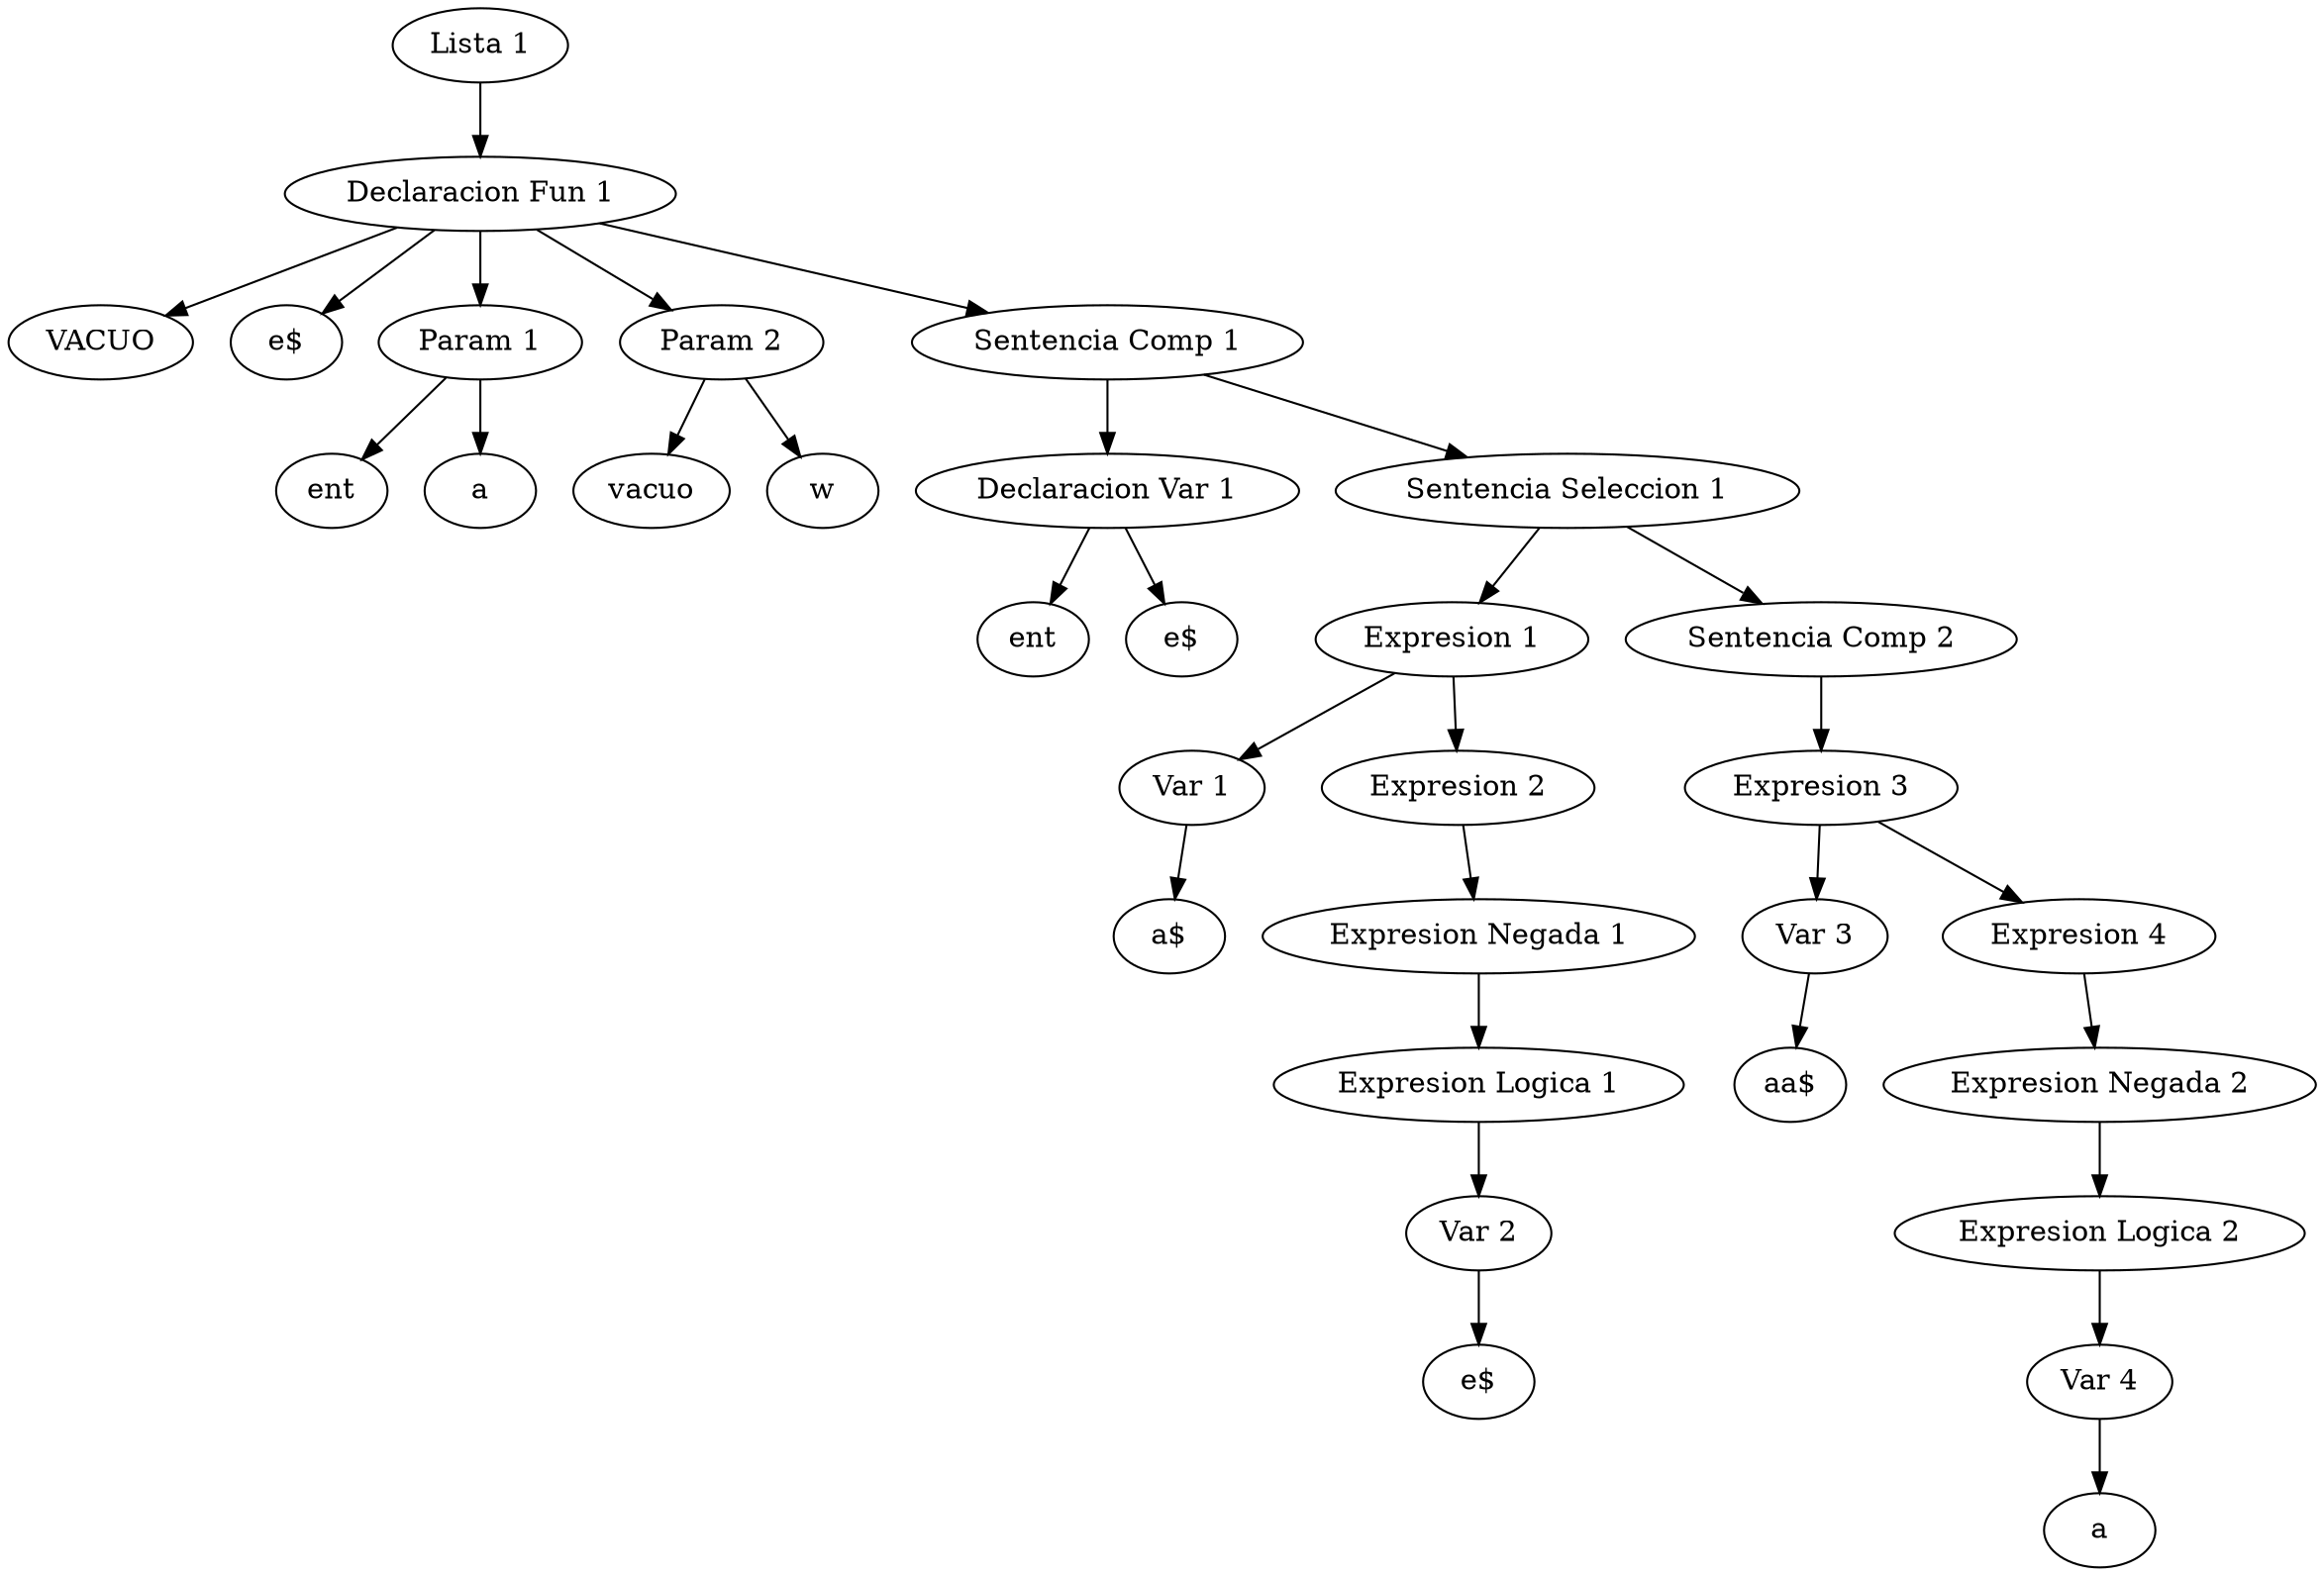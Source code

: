 digraph G {
	"Lista 1" -> "Declaracion Fun 1"
	1 [label="VACUO"]
	"Declaracion Fun 1" -> 1
	2 [label="e$"]
	"Declaracion Fun 1" -> 2
	"Declaracion Fun 1" -> "Param 1"
	3 [label="ent"]
	"Param 1" -> 3
	4 [label="a"]
	"Param 1" -> 4
	"Declaracion Fun 1" -> "Param 2"
	5 [label="vacuo"]
	"Param 2" -> 5
	6 [label="w"]
	"Param 2" -> 6
	"Declaracion Fun 1" -> "Sentencia Comp 1"
	"Sentencia Comp 1" -> "Declaracion Var 1"
	7 [label="ent"]
	"Declaracion Var 1" -> 7
	8 [label="e$"]
	"Declaracion Var 1" -> 8
	"Sentencia Comp 1" -> "Sentencia Seleccion 1"
	"Sentencia Seleccion 1" -> "Expresion 1"
	"Expresion 1" -> "Var 1"
	9 [label="a$"]
	"Var 1" -> 9
	"Expresion 1" -> "Expresion 2"
	"Expresion 2" -> "Expresion Negada 1"
	"Expresion Negada 1" -> "Expresion Logica 1"
	"Expresion Logica 1" -> "Var 2"
	10 [label="e$"]
	"Var 2" -> 10
	"Sentencia Seleccion 1" -> "Sentencia Comp 2"
	"Sentencia Comp 2" -> "Expresion 3"
	"Expresion 3" -> "Var 3"
	11 [label="aa$"]
	"Var 3" -> 11
	"Expresion 3" -> "Expresion 4"
	"Expresion 4" -> "Expresion Negada 2"
	"Expresion Negada 2" -> "Expresion Logica 2"
	"Expresion Logica 2" -> "Var 4"
	12 [label="a"]
	"Var 4" -> 12
}